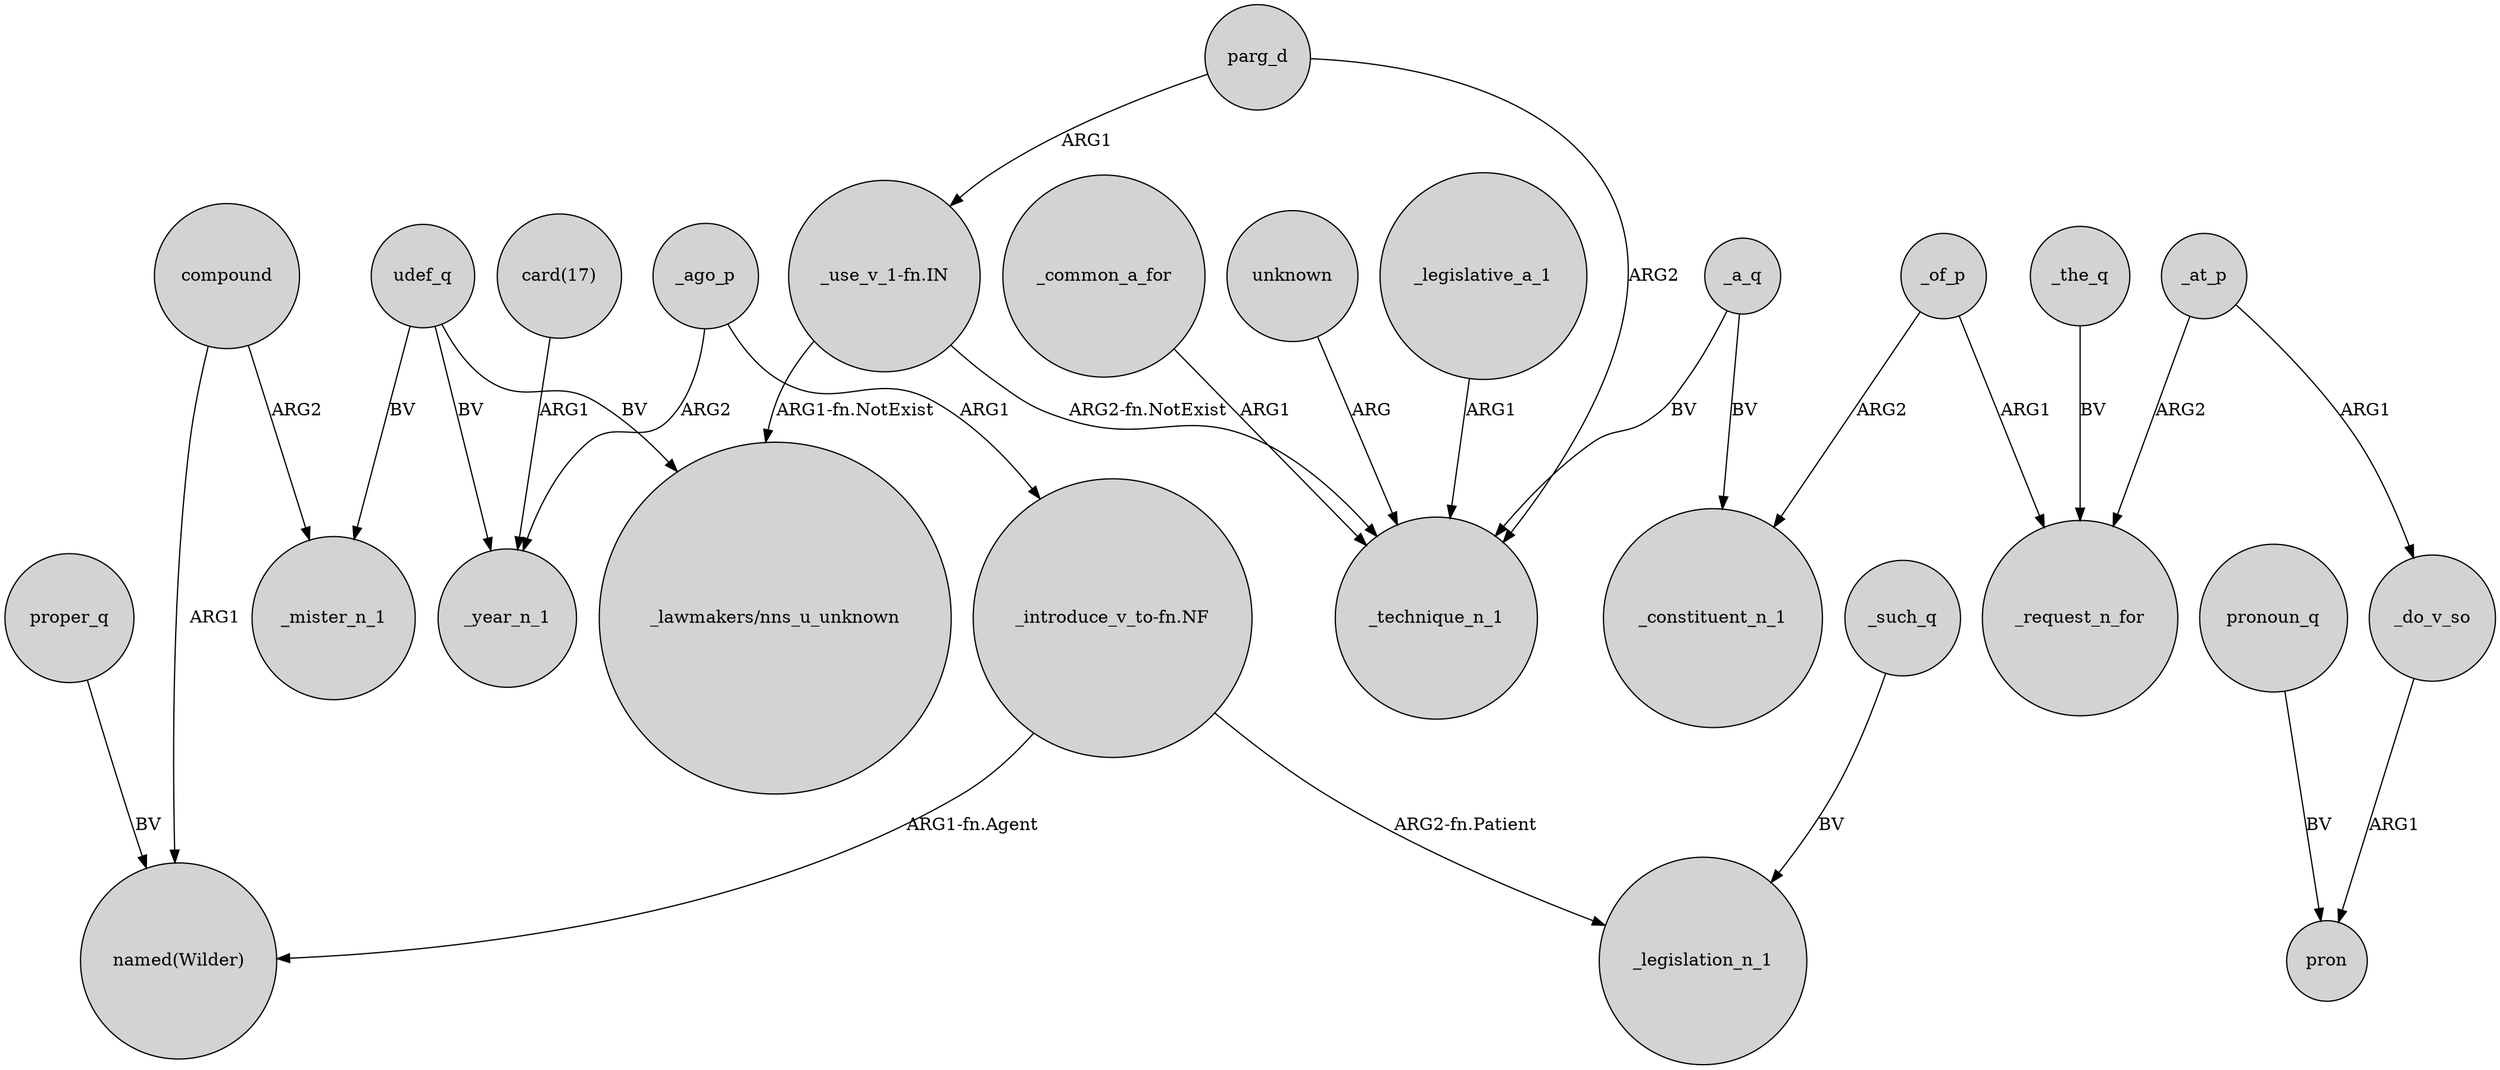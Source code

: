 digraph {
	node [shape=circle style=filled]
	_a_q -> _technique_n_1 [label=BV]
	"_use_v_1-fn.IN" -> "_lawmakers/nns_u_unknown" [label="ARG1-fn.NotExist"]
	"_introduce_v_to-fn.NF" -> "named(Wilder)" [label="ARG1-fn.Agent"]
	_of_p -> _request_n_for [label=ARG1]
	"_introduce_v_to-fn.NF" -> _legislation_n_1 [label="ARG2-fn.Patient"]
	udef_q -> "_lawmakers/nns_u_unknown" [label=BV]
	_at_p -> _request_n_for [label=ARG2]
	compound -> _mister_n_1 [label=ARG2]
	_common_a_for -> _technique_n_1 [label=ARG1]
	udef_q -> _mister_n_1 [label=BV]
	_of_p -> _constituent_n_1 [label=ARG2]
	_such_q -> _legislation_n_1 [label=BV]
	parg_d -> _technique_n_1 [label=ARG2]
	compound -> "named(Wilder)" [label=ARG1]
	pronoun_q -> pron [label=BV]
	_ago_p -> _year_n_1 [label=ARG2]
	_the_q -> _request_n_for [label=BV]
	_at_p -> _do_v_so [label=ARG1]
	"_use_v_1-fn.IN" -> _technique_n_1 [label="ARG2-fn.NotExist"]
	proper_q -> "named(Wilder)" [label=BV]
	_do_v_so -> pron [label=ARG1]
	parg_d -> "_use_v_1-fn.IN" [label=ARG1]
	unknown -> _technique_n_1 [label=ARG]
	"card(17)" -> _year_n_1 [label=ARG1]
	udef_q -> _year_n_1 [label=BV]
	_a_q -> _constituent_n_1 [label=BV]
	_legislative_a_1 -> _technique_n_1 [label=ARG1]
	_ago_p -> "_introduce_v_to-fn.NF" [label=ARG1]
}
